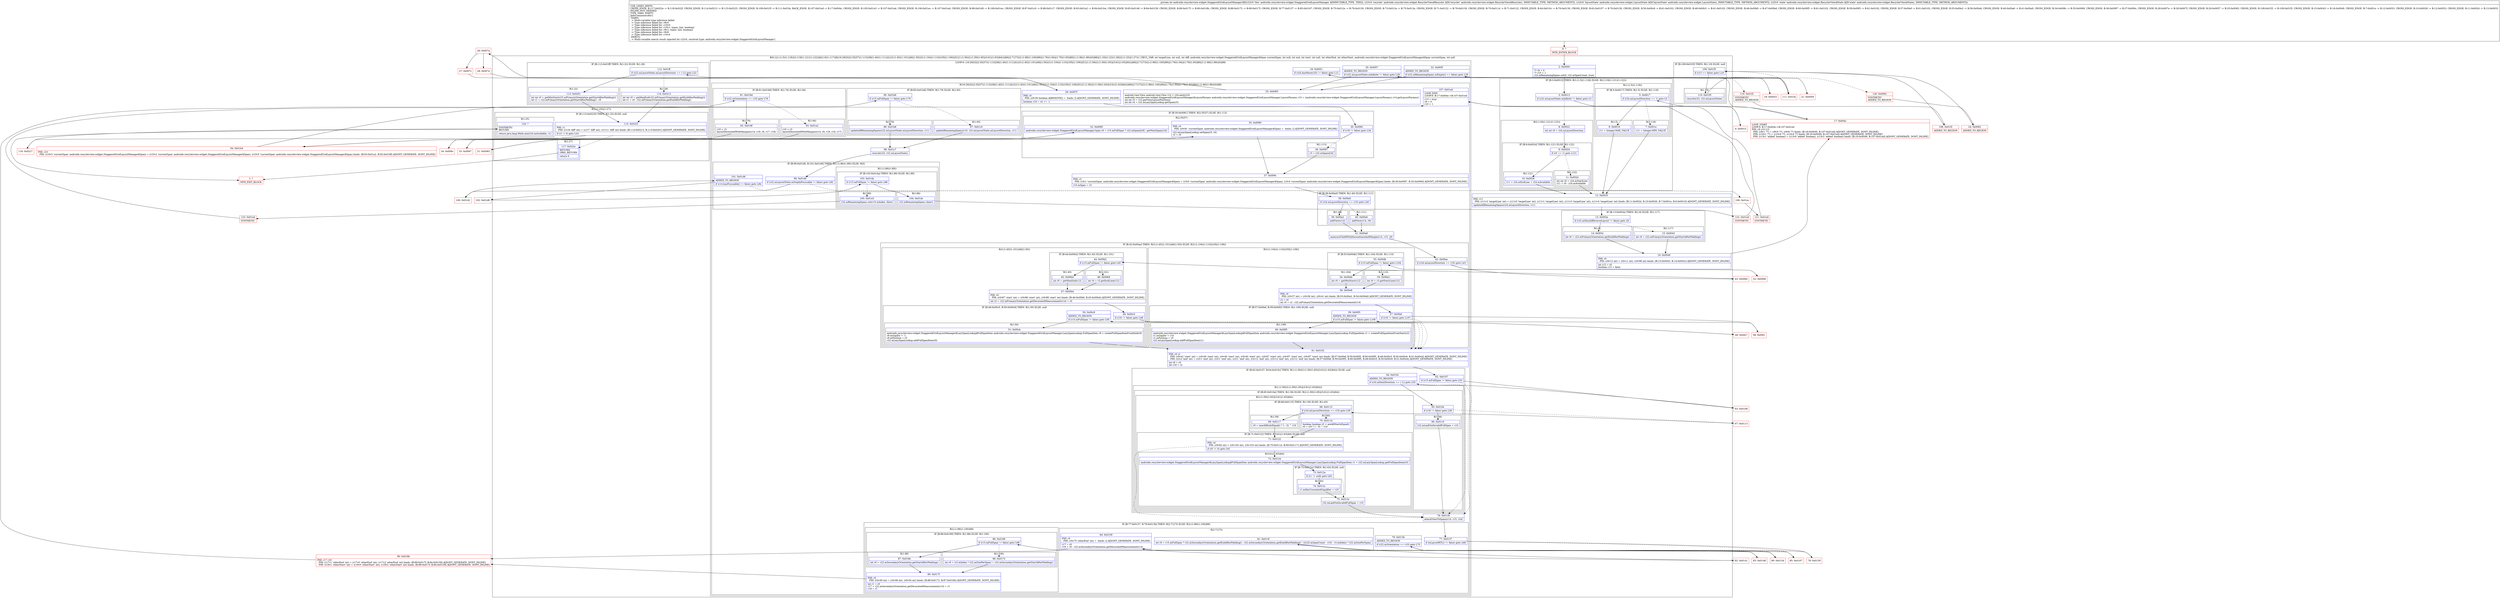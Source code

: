 digraph "CFG forandroidx.recyclerview.widget.StaggeredGridLayoutManager.fill(Landroidx\/recyclerview\/widget\/RecyclerView$Recycler;Landroidx\/recyclerview\/widget\/LayoutState;Landroidx\/recyclerview\/widget\/RecyclerView$State;)I" {
subgraph cluster_Region_664916962 {
label = "R(9:1|(1:(1:5)(1:118))(2:119|(1:121)(1:122))|6|(1:8)(1:117)|9|(16:29|32|(2:35|37)(1:113)|38|(1:40)(1:111)|41|(3:(1:45)(1:101)|46|(1:50))(3:(1:104)(1:110)|105|(1:109))|51|(1:(1:56)(2:(1:59)(1:65)|(3:61|(1:63)|64)))|66|(2:71|73)(2:(1:98)(1:100)|99)|(1:76)(1:94)|(1:79)(1:93)|80|(1:(1:86)(1:89))(0)|88)|(1:19)|(1:22)(1:28)|(2:(1:25)|(1:27))) | DECL_VAR: int targetLine, int null, int diff, androidx.recyclerview.widget.StaggeredGridLayoutManager$Span currentSpan, int null, int end, int start, int null, int otherEnd, int otherStart, androidx.recyclerview.widget.StaggeredGridLayoutManager$Span currentSpan, int null\l";
node [shape=record,color=blue];
Node_2 [shape=record,label="{2\:\ 0x0000|?? r9 = 0\l?? r10 = 1\lr22.mRemainingSpans.set(0, r22.mSpanCount, true)\l}"];
subgraph cluster_IfRegion_1027603453 {
label = "IF [B:3:0x0013] THEN: R(1:(1:5)(1:118)) ELSE: R(2:119|(1:121)(1:122))";
node [shape=record,color=blue];
Node_3 [shape=record,label="{3\:\ 0x0013|if (r22.mLayoutState.mInfinite != false) goto L3\l}"];
subgraph cluster_Region_273421805 {
label = "R(1:(1:5)(1:118))";
node [shape=record,color=blue];
subgraph cluster_IfRegion_1448078646 {
label = "IF [B:5:0x0017] THEN: R(1:5) ELSE: R(1:118)";
node [shape=record,color=blue];
Node_5 [shape=record,label="{5\:\ 0x0017|if (r24.mLayoutDirection == 1) goto L5\l}"];
subgraph cluster_Region_2137495253 {
label = "R(1:5)";
node [shape=record,color=blue];
Node_6 [shape=record,label="{6\:\ 0x0019|r11 = Integer.MAX_VALUE\l}"];
}
subgraph cluster_Region_1221080649 {
label = "R(1:118)";
node [shape=record,color=blue];
Node_7 [shape=record,label="{7\:\ 0x001e|r11 = Integer.MIN_VALUE\l}"];
}
}
}
subgraph cluster_Region_1637347341 {
label = "R(2:119|(1:121)(1:122))";
node [shape=record,color=blue];
Node_8 [shape=record,label="{8\:\ 0x0022|int int r0 = r24.mLayoutDirection\l}"];
subgraph cluster_IfRegion_454398388 {
label = "IF [B:9:0x0024] THEN: R(1:121) ELSE: R(1:122)";
node [shape=record,color=blue];
Node_9 [shape=record,label="{9\:\ 0x0024|if (r0 == 1) goto L121\l}"];
subgraph cluster_Region_369208092 {
label = "R(1:121)";
node [shape=record,color=blue];
Node_10 [shape=record,label="{10\:\ 0x0026|r11 = r24.mEndLine + r24.mAvailable\l}"];
}
subgraph cluster_Region_409962873 {
label = "R(1:122)";
node [shape=record,color=blue];
Node_11 [shape=record,label="{11\:\ 0x002d|int int r0 = r24.mStartLine\lr11 = r0 \- r24.mAvailable\l}"];
}
}
}
}
Node_12 [shape=record,label="{12\:\ 0x0033|PHI: r11 \l  PHI: (r11v2 'targetLine' int) = (r11v0 'targetLine' int), (r11v1 'targetLine' int), (r11v3 'targetLine' int), (r11v4 'targetLine' int) binds: [B:11:0x002d, B:10:0x0026, B:7:0x001e, B:6:0x0019] A[DONT_GENERATE, DONT_INLINE]\l|updateAllRemainingSpans(r24.mLayoutDirection, r11)\l}"];
subgraph cluster_IfRegion_725243646 {
label = "IF [B:13:0x003a] THEN: R(1:8) ELSE: R(1:117)";
node [shape=record,color=blue];
Node_13 [shape=record,label="{13\:\ 0x003a|if (r22.mShouldReverseLayout != false) goto L8\l}"];
subgraph cluster_Region_6683938 {
label = "R(1:8)";
node [shape=record,color=blue];
Node_14 [shape=record,label="{14\:\ 0x003c|int r0 = r22.mPrimaryOrientation.getEndAfterPadding()\l}"];
}
subgraph cluster_Region_463993857 {
label = "R(1:117)";
node [shape=record,color=blue];
Node_15 [shape=record,label="{15\:\ 0x0043|int r0 = r22.mPrimaryOrientation.getStartAfterPadding()\l}"];
}
}
Node_16 [shape=record,label="{16\:\ 0x0049|PHI: r0 \l  PHI: (r0v12 int) = (r0v11 int), (r0v98 int) binds: [B:15:0x0043, B:14:0x003c] A[DONT_GENERATE, DONT_INLINE]\l|int r12 = r0\lboolean r13 = false\l}"];
subgraph cluster_LoopRegion_1771610231 {
label = "LOOP:0: (16:29|32|(2:35|37)(1:113)|38|(1:40)(1:111)|41|(3:(1:45)(1:101)|46|(1:50))(3:(1:104)(1:110)|105|(1:109))|51|(1:(1:56)(2:(1:59)(1:65)|(3:61|(1:63)|64)))|66|(2:71|73)(2:(1:98)(1:100)|99)|(1:76)(1:94)|(1:79)(1:93)|80|(1:(1:86)(1:89))(0)|88)";
node [shape=record,color=blue];
Node_18 [shape=record,label="{18\:\ 0x0051|if (r24.hasMore(r25) != false) goto L12\l}"];
Node_20 [shape=record,label="{20\:\ 0x0057|ADDED_TO_REGION\l|if (r22.mLayoutState.mInfinite != false) goto L29\l}"];
Node_22 [shape=record,label="{22\:\ 0x005f|ADDED_TO_REGION\l|if (r22.mRemainingSpans.isEmpty() == false) goto L29\l}"];
subgraph cluster_Region_1138318709 {
label = "R(16:29|32|(2:35|37)(1:113)|38|(1:40)(1:111)|41|(3:(1:45)(1:101)|46|(1:50))(3:(1:104)(1:110)|105|(1:109))|51|(1:(1:56)(2:(1:59)(1:65)|(3:61|(1:63)|64)))|66|(2:71|73)(2:(1:98)(1:100)|99)|(1:76)(1:94)|(1:79)(1:93)|80|(1:(1:86)(1:89))(0)|88)";
node [shape=record,color=blue];
Node_25 [shape=record,label="{25\:\ 0x0065|android.view.View android.view.View r14 = r24.next(r23)\landroidx.recyclerview.widget.StaggeredGridLayoutManager$LayoutParams androidx.recyclerview.widget.StaggeredGridLayoutManager.LayoutParams r15 = (androidx.recyclerview.widget.StaggeredGridLayoutManager.LayoutParams) r14.getLayoutParams()\lint int r5 = r15.getViewLayoutPosition()\lint int r4 = r22.mLazySpanLookup.getSpan(r5)\l}"];
Node_29 [shape=record,label="{29\:\ 0x007f|PHI: r0 \l  PHI: (r0v30 boolean A[REMOVE]) =  binds: [] A[DONT_GENERATE, DONT_INLINE]\l|boolean r16 = r4 == \-1\l}"];
subgraph cluster_IfRegion_852679936 {
label = "IF [B:30:0x0081] THEN: R(2:35|37) ELSE: R(1:113)";
node [shape=record,color=blue];
Node_30 [shape=record,label="{30\:\ 0x0081|if (r16 != false) goto L34\l}"];
subgraph cluster_Region_1656352170 {
label = "R(2:35|37)";
node [shape=record,color=blue];
Node_32 [shape=record,label="{32\:\ 0x0085|androidx.recyclerview.widget.StaggeredGridLayoutManager.Span r0 = r15.mFullSpan ? r22.mSpans[r9] : getNextSpan(r24)\l}"];
Node_35 [shape=record,label="{35\:\ 0x0090|PHI: r0 \l  PHI: (r0v91 'currentSpan' androidx.recyclerview.widget.StaggeredGridLayoutManager$Span) =  binds: [] A[DONT_GENERATE, DONT_INLINE]\l|r22.mLazySpanLookup.setSpan(r5, r0)\lr3 = r0\l}"];
}
subgraph cluster_Region_1962918607 {
label = "R(1:113)";
node [shape=record,color=blue];
Node_36 [shape=record,label="{36\:\ 0x0097|r3 = r22.mSpans[r4]\l}"];
}
}
Node_37 [shape=record,label="{37\:\ 0x009c|PHI: r3 \l  PHI: (r3v1 'currentSpan' androidx.recyclerview.widget.StaggeredGridLayoutManager$Span) = (r3v0 'currentSpan' androidx.recyclerview.widget.StaggeredGridLayoutManager$Span), (r3v4 'currentSpan' androidx.recyclerview.widget.StaggeredGridLayoutManager$Span) binds: [B:36:0x0097, B:35:0x0090] A[DONT_GENERATE, DONT_INLINE]\l|r15.mSpan = r3\l}"];
subgraph cluster_IfRegion_1794035197 {
label = "IF [B:38:0x00a0] THEN: R(1:40) ELSE: R(1:111)";
node [shape=record,color=blue];
Node_38 [shape=record,label="{38\:\ 0x00a0|if (r24.mLayoutDirection == r10) goto L40\l}"];
subgraph cluster_Region_562280905 {
label = "R(1:40)";
node [shape=record,color=blue];
Node_39 [shape=record,label="{39\:\ 0x00a2|addView(r14)\l}"];
}
subgraph cluster_Region_1140402339 {
label = "R(1:111)";
node [shape=record,color=blue];
Node_40 [shape=record,label="{40\:\ 0x00a6|addView(r14, r9)\l}"];
}
}
Node_41 [shape=record,label="{41\:\ 0x00a9|measureChildWithDecorationsAndMargin(r14, r15, r9)\l}"];
subgraph cluster_IfRegion_1674909472 {
label = "IF [B:42:0x00ae] THEN: R(3:(1:45)(1:101)|46|(1:50)) ELSE: R(3:(1:104)(1:110)|105|(1:109))";
node [shape=record,color=blue];
Node_42 [shape=record,label="{42\:\ 0x00ae|if (r24.mLayoutDirection == r10) goto L43\l}"];
subgraph cluster_Region_2135571593 {
label = "R(3:(1:45)(1:101)|46|(1:50))";
node [shape=record,color=blue];
subgraph cluster_IfRegion_350671263 {
label = "IF [B:44:0x00b2] THEN: R(1:45) ELSE: R(1:101)";
node [shape=record,color=blue];
Node_44 [shape=record,label="{44\:\ 0x00b2|if (r15.mFullSpan != false) goto L45\l}"];
subgraph cluster_Region_152500505 {
label = "R(1:45)";
node [shape=record,color=blue];
Node_45 [shape=record,label="{45\:\ 0x00b4|int r0 = getMaxEnd(r12)\l}"];
}
subgraph cluster_Region_1250170832 {
label = "R(1:101)";
node [shape=record,color=blue];
Node_46 [shape=record,label="{46\:\ 0x00b9|int r0 = r3.getEndLine(r12)\l}"];
}
}
Node_47 [shape=record,label="{47\:\ 0x00bd|PHI: r0 \l  PHI: (r0v87 'start' int) = (r0v86 'start' int), (r0v88 'start' int) binds: [B:46:0x00b9, B:45:0x00b4] A[DONT_GENERATE, DONT_INLINE]\l|int r2 = r22.mPrimaryOrientation.getDecoratedMeasurement(r14) + r0\l}"];
subgraph cluster_IfRegion_2007081329 {
label = "IF [B:48:0x00c5, B:50:0x00c9] THEN: R(1:50) ELSE: null";
node [shape=record,color=blue];
Node_48 [shape=record,label="{48\:\ 0x00c5|if (r16 != false) goto L48\l}"];
Node_50 [shape=record,label="{50\:\ 0x00c9|ADDED_TO_REGION\l|if (r15.mFullSpan != false) goto L50\l}"];
subgraph cluster_Region_1398199788 {
label = "R(1:50)";
node [shape=record,color=blue];
Node_51 [shape=record,label="{51\:\ 0x00cb|androidx.recyclerview.widget.StaggeredGridLayoutManager$LazySpanLookup$FullSpanItem androidx.recyclerview.widget.StaggeredGridLayoutManager.LazySpanLookup.FullSpanItem r9 = createFullSpanItemFromEnd(r0)\lr9.mGapDir = \-1\lr9.mPosition = r5\lr22.mLazySpanLookup.addFullSpanItem(r9)\l}"];
}
}
}
subgraph cluster_Region_1311362457 {
label = "R(3:(1:104)(1:110)|105|(1:109))";
node [shape=record,color=blue];
subgraph cluster_IfRegion_1022451127 {
label = "IF [B:53:0x00db] THEN: R(1:104) ELSE: R(1:110)";
node [shape=record,color=blue];
Node_53 [shape=record,label="{53\:\ 0x00db|if (r15.mFullSpan != false) goto L104\l}"];
subgraph cluster_Region_1852288373 {
label = "R(1:104)";
node [shape=record,color=blue];
Node_54 [shape=record,label="{54\:\ 0x00dd|int r0 = getMinStart(r12)\l}"];
}
subgraph cluster_Region_1103417718 {
label = "R(1:110)";
node [shape=record,color=blue];
Node_55 [shape=record,label="{55\:\ 0x00e2|int r0 = r3.getStartLine(r12)\l}"];
}
}
Node_56 [shape=record,label="{56\:\ 0x00e6|PHI: r0 \l  PHI: (r0v37 int) = (r0v36 int), (r0v41 int) binds: [B:55:0x00e2, B:54:0x00dd] A[DONT_GENERATE, DONT_INLINE]\l|r2 = r0\lint r0 = r2 \- r22.mPrimaryOrientation.getDecoratedMeasurement(r14)\l}"];
subgraph cluster_IfRegion_1569490941 {
label = "IF [B:57:0x00ef, B:59:0x00f3] THEN: R(1:109) ELSE: null";
node [shape=record,color=blue];
Node_57 [shape=record,label="{57\:\ 0x00ef|if (r16 != false) goto L107\l}"];
Node_59 [shape=record,label="{59\:\ 0x00f3|ADDED_TO_REGION\l|if (r15.mFullSpan != false) goto L109\l}"];
subgraph cluster_Region_1319920205 {
label = "R(1:109)";
node [shape=record,color=blue];
Node_60 [shape=record,label="{60\:\ 0x00f5|androidx.recyclerview.widget.StaggeredGridLayoutManager$LazySpanLookup$FullSpanItem androidx.recyclerview.widget.StaggeredGridLayoutManager.LazySpanLookup.FullSpanItem r1 = createFullSpanItemFromStart(r2)\lr1.mGapDir = r10\lr1.mPosition = r5\lr22.mLazySpanLookup.addFullSpanItem(r1)\l}"];
}
}
}
}
Node_61 [shape=record,label="{61\:\ 0x0102|PHI: r0 r2 \l  PHI: (r0v42 'start' int) = (r0v40 'start' int), (r0v40 'start' int), (r0v40 'start' int), (r0v87 'start' int), (r0v87 'start' int), (r0v87 'start' int) binds: [B:57:0x00ef, B:59:0x00f3, B:60:0x00f5, B:48:0x00c5, B:50:0x00c9, B:51:0x00cb] A[DONT_GENERATE, DONT_INLINE]\l  PHI: (r2v2 'end' int) = (r2v1 'end' int), (r2v1 'end' int), (r2v1 'end' int), (r2v12 'end' int), (r2v12 'end' int), (r2v12 'end' int) binds: [B:57:0x00ef, B:59:0x00f3, B:60:0x00f5, B:48:0x00c5, B:50:0x00c9, B:51:0x00cb] A[DONT_GENERATE, DONT_INLINE]\l|int r9 = r0\lint r18 = r2\l}"];
subgraph cluster_IfRegion_2135220218 {
label = "IF [B:62:0x0107, B:64:0x010c] THEN: R(1:(1:56)(2:(1:59)(1:65)|(3:61|(1:63)|64))) ELSE: null";
node [shape=record,color=blue];
Node_62 [shape=record,label="{62\:\ 0x0107|if (r15.mFullSpan != false) goto L53\l}"];
Node_64 [shape=record,label="{64\:\ 0x010c|ADDED_TO_REGION\l|if (r24.mItemDirection == (\-1)) goto L55\l}"];
subgraph cluster_Region_420164564 {
label = "R(1:(1:56)(2:(1:59)(1:65)|(3:61|(1:63)|64)))";
node [shape=record,color=blue];
subgraph cluster_IfRegion_466482461 {
label = "IF [B:65:0x010e] THEN: R(1:56) ELSE: R(2:(1:59)(1:65)|(3:61|(1:63)|64))";
node [shape=record,color=blue];
Node_65 [shape=record,label="{65\:\ 0x010e|if (r16 != false) goto L56\l}"];
subgraph cluster_Region_1142613771 {
label = "R(1:56)";
node [shape=record,color=blue];
Node_66 [shape=record,label="{66\:\ 0x0110|r22.mLaidOutInvalidFullSpan = r10\l}"];
}
subgraph cluster_Region_813976478 {
label = "R(2:(1:59)(1:65)|(3:61|(1:63)|64))";
node [shape=record,color=blue];
subgraph cluster_IfRegion_1476873040 {
label = "IF [B:68:0x0115] THEN: R(1:59) ELSE: R(1:65)";
node [shape=record,color=blue];
Node_68 [shape=record,label="{68\:\ 0x0115|if (r24.mLayoutDirection == r10) goto L59\l}"];
subgraph cluster_Region_320875367 {
label = "R(1:59)";
node [shape=record,color=blue];
Node_69 [shape=record,label="{69\:\ 0x0117|r0 = (areAllEndsEqual() ? 1 : 0) ^ r10\l}"];
}
subgraph cluster_Region_1051954500 {
label = "R(1:65)";
node [shape=record,color=blue];
Node_70 [shape=record,label="{70\:\ 0x011d|boolean boolean r0 = areAllStartsEqual()\lr0 = (r0 ? 1 : 0) ^ r10\l}"];
}
}
subgraph cluster_IfRegion_1240495830 {
label = "IF [B:71:0x0122] THEN: R(3:61|(1:63)|64) ELSE: null";
node [shape=record,color=blue];
Node_71 [shape=record,label="{71\:\ 0x0122|PHI: r0 \l  PHI: (r0v82 int) = (r0v102 int), (r0v103 int) binds: [B:70:0x011d, B:69:0x0117] A[DONT_GENERATE, DONT_INLINE]\l|if (r0 != 0) goto L61\l}"];
subgraph cluster_Region_1337824285 {
label = "R(3:61|(1:63)|64)";
node [shape=record,color=blue];
Node_72 [shape=record,label="{72\:\ 0x0124|androidx.recyclerview.widget.StaggeredGridLayoutManager$LazySpanLookup$FullSpanItem androidx.recyclerview.widget.StaggeredGridLayoutManager.LazySpanLookup.FullSpanItem r1 = r22.mLazySpanLookup.getFullSpanItem(r5)\l}"];
subgraph cluster_IfRegion_1345064921 {
label = "IF [B:73:0x012a] THEN: R(1:63) ELSE: null";
node [shape=record,color=blue];
Node_73 [shape=record,label="{73\:\ 0x012a|if (r1 != null) goto L63\l}"];
subgraph cluster_Region_755107622 {
label = "R(1:63)";
node [shape=record,color=blue];
Node_74 [shape=record,label="{74\:\ 0x012c|r1.mHasUnwantedGapAfter = r10\l}"];
}
}
Node_75 [shape=record,label="{75\:\ 0x012e|r22.mLaidOutInvalidFullSpan = r10\l}"];
}
}
}
}
}
}
Node_76 [shape=record,label="{76\:\ 0x0130|attachViewToSpans(r14, r15, r24)\l}"];
subgraph cluster_IfRegion_1565844894 {
label = "IF [B:77:0x0137, B:79:0x013b] THEN: R(2:71|73) ELSE: R(2:(1:98)(1:100)|99)";
node [shape=record,color=blue];
Node_77 [shape=record,label="{77\:\ 0x0137|if (isLayoutRTL() != false) goto L68\l}"];
Node_79 [shape=record,label="{79\:\ 0x013b|ADDED_TO_REGION\l|if (r22.mOrientation == r10) goto L70\l}"];
subgraph cluster_Region_2142214877 {
label = "R(2:71|73)";
node [shape=record,color=blue];
Node_81 [shape=record,label="{81\:\ 0x013f|int r0 = r15.mFullSpan ? r22.mSecondaryOrientation.getEndAfterPadding() : r22.mSecondaryOrientation.getEndAfterPadding() \- (((r22.mSpanCount \- r10) \- r3.mIndex) * r22.mSizePerSpan)\l}"];
Node_84 [shape=record,label="{84\:\ 0x0159|PHI: r0 \l  PHI: (r0v75 'otherEnd' int) =  binds: [] A[DONT_GENERATE, DONT_INLINE]\l|r17 = r0\lr19 = r0 \- r22.mSecondaryOrientation.getDecoratedMeasurement(r14)\l}"];
}
subgraph cluster_Region_1424019472 {
label = "R(2:(1:98)(1:100)|99)";
node [shape=record,color=blue];
subgraph cluster_IfRegion_93606730 {
label = "IF [B:86:0x0169] THEN: R(1:98) ELSE: R(1:100)";
node [shape=record,color=blue];
Node_86 [shape=record,label="{86\:\ 0x0169|if (r15.mFullSpan != false) goto L98\l}"];
subgraph cluster_Region_1949492866 {
label = "R(1:98)";
node [shape=record,color=blue];
Node_87 [shape=record,label="{87\:\ 0x016b|int r0 = r22.mSecondaryOrientation.getStartAfterPadding()\l}"];
}
subgraph cluster_Region_2119281213 {
label = "R(1:100)";
node [shape=record,color=blue];
Node_88 [shape=record,label="{88\:\ 0x0172|int r0 = (r3.mIndex * r22.mSizePerSpan) + r22.mSecondaryOrientation.getStartAfterPadding()\l}"];
}
}
Node_89 [shape=record,label="{89\:\ 0x017f|PHI: r0 \l  PHI: (r0v49 int) = (r0v48 int), (r0v54 int) binds: [B:88:0x0172, B:87:0x016b] A[DONT_GENERATE, DONT_INLINE]\l|int r1 = r0\lr17 = r22.mSecondaryOrientation.getDecoratedMeasurement(r14) + r1\lr19 = r1\l}"];
}
}
subgraph cluster_IfRegion_1118411065 {
label = "IF [B:91:0x018d] THEN: R(1:76) ELSE: R(1:94)";
node [shape=record,color=blue];
Node_91 [shape=record,label="{91\:\ 0x018d|if (r22.mOrientation == r10) goto L76\l}"];
subgraph cluster_Region_1754359476 {
label = "R(1:76)";
node [shape=record,color=blue];
Node_92 [shape=record,label="{92\:\ 0x018f|r10 = r3\llayoutDecoratedWithMargins(r14, r19, r9, r17, r18)\l}"];
}
subgraph cluster_Region_1175564635 {
label = "R(1:94)";
node [shape=record,color=blue];
Node_93 [shape=record,label="{93\:\ 0x01a2|r10 = r3\llayoutDecoratedWithMargins(r14, r9, r19, r18, r17)\l}"];
}
}
subgraph cluster_IfRegion_868133546 {
label = "IF [B:95:0x01b6] THEN: R(1:79) ELSE: R(1:93)";
node [shape=record,color=blue];
Node_95 [shape=record,label="{95\:\ 0x01b6|if (r15.mFullSpan != false) goto L79\l}"];
subgraph cluster_Region_1707605127 {
label = "R(1:79)";
node [shape=record,color=blue];
Node_96 [shape=record,label="{96\:\ 0x01b8|updateAllRemainingSpans(r22.mLayoutState.mLayoutDirection, r11)\l}"];
}
subgraph cluster_Region_621995640 {
label = "R(1:93)";
node [shape=record,color=blue];
Node_97 [shape=record,label="{97\:\ 0x01c0|updateRemainingSpans(r10, r22.mLayoutState.mLayoutDirection, r11)\l}"];
}
}
Node_98 [shape=record,label="{98\:\ 0x01c7|recycle(r23, r22.mLayoutState)\l}"];
subgraph cluster_IfRegion_1188362501 {
label = "IF [B:99:0x01d0, B:101:0x01d6] THEN: R(1:(1:86)(1:89)) ELSE: R(0)";
node [shape=record,color=blue];
Node_99 [shape=record,label="{99\:\ 0x01d0|if (r22.mLayoutState.mStopInFocusable != false) goto L82\l}"];
Node_101 [shape=record,label="{101\:\ 0x01d6|ADDED_TO_REGION\l|if (r14.hasFocusable() != false) goto L84\l}"];
subgraph cluster_Region_928551423 {
label = "R(1:(1:86)(1:89))";
node [shape=record,color=blue];
subgraph cluster_IfRegion_179597391 {
label = "IF [B:103:0x01da] THEN: R(1:86) ELSE: R(1:89)";
node [shape=record,color=blue];
Node_103 [shape=record,label="{103\:\ 0x01da|if (r15.mFullSpan != false) goto L86\l}"];
subgraph cluster_Region_2111051524 {
label = "R(1:86)";
node [shape=record,color=blue];
Node_104 [shape=record,label="{104\:\ 0x01dc|r22.mRemainingSpans.clear()\l}"];
}
subgraph cluster_Region_657321981 {
label = "R(1:89)";
node [shape=record,color=blue];
Node_105 [shape=record,label="{105\:\ 0x01e3|r22.mRemainingSpans.set(r10.mIndex, false)\l}"];
}
}
}
subgraph cluster_Region_356445254 {
label = "R(0)";
node [shape=record,color=blue];
}
}
Node_107 [shape=record,label="{107\:\ 0x01ed|LOOP_END\lLOOP:0: B:17:0x004c\-\>B:107:0x01ed\l|r13 = true\lr9 = 0\lr10 = 1\l}"];
}
}
subgraph cluster_IfRegion_2141464166 {
label = "IF [B:109:0x01f3] THEN: R(1:19) ELSE: null";
node [shape=record,color=blue];
Node_109 [shape=record,label="{109\:\ 0x01f3|if (r13 == false) goto L19\l}"];
subgraph cluster_Region_1713000567 {
label = "R(1:19)";
node [shape=record,color=blue];
Node_110 [shape=record,label="{110\:\ 0x01f5|recycle(r23, r22.mLayoutState)\l}"];
}
}
subgraph cluster_IfRegion_992679815 {
label = "IF [B:112:0x01ff] THEN: R(1:22) ELSE: R(1:28)";
node [shape=record,color=blue];
Node_112 [shape=record,label="{112\:\ 0x01ff|if (r22.mLayoutState.mLayoutDirection == (\-1)) goto L22\l}"];
subgraph cluster_Region_1177259803 {
label = "R(1:22)";
node [shape=record,color=blue];
Node_113 [shape=record,label="{113\:\ 0x0201|int int r0 = getMinStart(r22.mPrimaryOrientation.getStartAfterPadding())\lint r1 = r22.mPrimaryOrientation.getStartAfterPadding() \- r0\l}"];
}
subgraph cluster_Region_368346325 {
label = "R(1:28)";
node [shape=record,color=blue];
Node_114 [shape=record,label="{114\:\ 0x0213|int int r0 = getMaxEnd(r22.mPrimaryOrientation.getEndAfterPadding())\lint r1 = r0 \- r22.mPrimaryOrientation.getEndAfterPadding()\l}"];
}
}
subgraph cluster_Region_1932612888 {
label = "R(2:(1:25)|(1:27))";
node [shape=record,color=blue];
subgraph cluster_IfRegion_294636516 {
label = "IF [B:115:0x0225] THEN: R(1:25) ELSE: null";
node [shape=record,color=blue];
Node_115 [shape=record,label="{115\:\ 0x0225|PHI: r1 \l  PHI: (r1v8 'diff' int) = (r1v7 'diff' int), (r1v11 'diff' int) binds: [B:114:0x0213, B:113:0x0201] A[DONT_GENERATE, DONT_INLINE]\l|if (r1 \> 0) goto L24\l}"];
subgraph cluster_Region_623032394 {
label = "R(1:25)";
node [shape=record,color=blue];
Node_124 [shape=record,label="{124\:\ ?|SYNTHETIC\lRETURN\l|return java.lang.Math.min(r24.mAvailable, r1)\l}"];
}
}
subgraph cluster_Region_1180042310 {
label = "R(1:27)";
node [shape=record,color=blue];
Node_117 [shape=record,label="{117\:\ 0x022e|RETURN\lORIG_RETURN\l|return 0\l}"];
}
}
}
Node_0 [shape=record,color=red,label="{0\:\ ?|MTH_ENTER_BLOCK\l}"];
Node_4 [shape=record,color=red,label="{4\:\ 0x0015}"];
Node_17 [shape=record,color=red,label="{17\:\ 0x004c|LOOP_START\lLOOP:0: B:17:0x004c\-\>B:107:0x01ed\lPHI: r9 r10 r13 \l  PHI: (r9v1 ??) = (r9v0 ??), (r9v6 ??) binds: [B:16:0x0049, B:107:0x01ed] A[DONT_GENERATE, DONT_INLINE]\l  PHI: (r10v1 ??) = (r10v0 ??), (r10v4 ??) binds: [B:16:0x0049, B:107:0x01ed] A[DONT_GENERATE, DONT_INLINE]\l  PHI: (r13v1 'added' boolean) = (r13v0 'added' boolean), (r13v2 'added' boolean) binds: [B:16:0x0049, B:107:0x01ed] A[DONT_GENERATE, DONT_INLINE]\l}"];
Node_19 [shape=record,color=red,label="{19\:\ 0x0053}"];
Node_21 [shape=record,color=red,label="{21\:\ 0x0059}"];
Node_120 [shape=record,color=red,label="{120\:\ 0x0062|SYNTHETIC\lADDED_TO_REGION\l}"];
Node_24 [shape=record,color=red,label="{24\:\ 0x0062|ADDED_TO_REGION\l}"];
Node_111 [shape=record,color=red,label="{111\:\ 0x01fa}"];
Node_116 [shape=record,color=red,label="{116\:\ 0x0227}"];
Node_1 [shape=record,color=red,label="{1\:\ ?|MTH_EXIT_BLOCK\l}"];
Node_26 [shape=record,color=red,label="{26\:\ 0x007a}"];
Node_27 [shape=record,color=red,label="{27\:\ 0x007c}"];
Node_31 [shape=record,color=red,label="{31\:\ 0x0083}"];
Node_33 [shape=record,color=red,label="{33\:\ 0x0087}"];
Node_43 [shape=record,color=red,label="{43\:\ 0x00b0}"];
Node_49 [shape=record,color=red,label="{49\:\ 0x00c7}"];
Node_63 [shape=record,color=red,label="{63\:\ 0x0109}"];
Node_67 [shape=record,color=red,label="{67\:\ 0x0113}"];
Node_78 [shape=record,color=red,label="{78\:\ 0x0139}"];
Node_80 [shape=record,color=red,label="{80\:\ 0x013d}"];
Node_82 [shape=record,color=red,label="{82\:\ 0x0141}"];
Node_90 [shape=record,color=red,label="{90\:\ 0x018b|PHI: r17 r19 \l  PHI: (r17v1 'otherEnd' int) = (r17v0 'otherEnd' int), (r17v2 'otherEnd' int) binds: [B:89:0x017f, B:84:0x0159] A[DONT_GENERATE, DONT_INLINE]\l  PHI: (r19v1 'otherStart' int) = (r19v0 'otherStart' int), (r19v2 'otherStart' int) binds: [B:89:0x017f, B:84:0x0159] A[DONT_GENERATE, DONT_INLINE]\l}"];
Node_94 [shape=record,color=red,label="{94\:\ 0x01b4|PHI: r10 \l  PHI: (r10v3 'currentSpan' androidx.recyclerview.widget.StaggeredGridLayoutManager$Span) = (r10v2 'currentSpan' androidx.recyclerview.widget.StaggeredGridLayoutManager$Span), (r10v5 'currentSpan' androidx.recyclerview.widget.StaggeredGridLayoutManager$Span) binds: [B:93:0x01a2, B:92:0x018f] A[DONT_GENERATE, DONT_INLINE]\l}"];
Node_100 [shape=record,color=red,label="{100\:\ 0x01d2}"];
Node_102 [shape=record,color=red,label="{102\:\ 0x01d8}"];
Node_122 [shape=record,color=red,label="{122\:\ 0x01ed|SYNTHETIC\l}"];
Node_123 [shape=record,color=red,label="{123\:\ 0x01ed|SYNTHETIC\l}"];
Node_106 [shape=record,color=red,label="{106\:\ 0x01ec}"];
Node_121 [shape=record,color=red,label="{121\:\ 0x01ed|SYNTHETIC\l}"];
Node_83 [shape=record,color=red,label="{83\:\ 0x0148}"];
Node_85 [shape=record,color=red,label="{85\:\ 0x0167}"];
Node_52 [shape=record,color=red,label="{52\:\ 0x00d9}"];
Node_58 [shape=record,color=red,label="{58\:\ 0x00f1}"];
Node_34 [shape=record,color=red,label="{34\:\ 0x008c}"];
Node_28 [shape=record,color=red,label="{28\:\ 0x007e}"];
Node_119 [shape=record,color=red,label="{119\:\ 0x01f2|SYNTHETIC\lADDED_TO_REGION\l}"];
Node_108 [shape=record,color=red,label="{108\:\ 0x01f2|ADDED_TO_REGION\l}"];
MethodNode[shape=record,label="{private int androidx.recyclerview.widget.StaggeredGridLayoutManager.fill((r22v0 'this' androidx.recyclerview.widget.StaggeredGridLayoutManager A[IMMUTABLE_TYPE, THIS]), (r23v0 'recycler' androidx.recyclerview.widget.RecyclerView$Recycler A[D('recycler' androidx.recyclerview.widget.RecyclerView$Recycler), IMMUTABLE_TYPE, METHOD_ARGUMENT]), (r24v0 'layoutState' androidx.recyclerview.widget.LayoutState A[D('layoutState' androidx.recyclerview.widget.LayoutState), IMMUTABLE_TYPE, METHOD_ARGUMENT]), (r25v0 'state' androidx.recyclerview.widget.RecyclerView$State A[D('state' androidx.recyclerview.widget.RecyclerView$State), IMMUTABLE_TYPE, METHOD_ARGUMENT]))  | USE_LINES_HINTS\lCROSS_EDGE: B:117:0x022e \-\> B:118:0x022f, CROSS_EDGE: B:114:0x0213 \-\> B:115:0x0225, CROSS_EDGE: B:109:0x01f3 \-\> B:111:0x01fa, BACK_EDGE: B:107:0x01ed \-\> B:17:0x004c, CROSS_EDGE: B:105:0x01e3 \-\> B:107:0x01ed, CROSS_EDGE: B:106:0x01ec \-\> B:107:0x01ed, CROSS_EDGE: B:99:0x01d0 \-\> B:106:0x01ec, CROSS_EDGE: B:97:0x01c0 \-\> B:98:0x01c7, CROSS_EDGE: B:93:0x01a2 \-\> B:94:0x01b4, CROSS_EDGE: B:83:0x0148 \-\> B:84:0x0159, CROSS_EDGE: B:89:0x017f \-\> B:90:0x018b, CROSS_EDGE: B:88:0x0172 \-\> B:89:0x017f, CROSS_EDGE: B:77:0x0137 \-\> B:85:0x0167, CROSS_EDGE: B:75:0x012e \-\> B:76:0x0130, CROSS_EDGE: B:73:0x012a \-\> B:75:0x012e, CROSS_EDGE: B:71:0x0122 \-\> B:76:0x0130, CROSS_EDGE: B:70:0x011d \-\> B:71:0x0122, CROSS_EDGE: B:64:0x010c \-\> B:76:0x0130, CROSS_EDGE: B:62:0x0107 \-\> B:76:0x0130, CROSS_EDGE: B:50:0x00c9 \-\> B:61:0x0102, CROSS_EDGE: B:48:0x00c5 \-\> B:61:0x0102, CROSS_EDGE: B:46:0x00b9 \-\> B:47:0x00bd, CROSS_EDGE: B:60:0x00f5 \-\> B:61:0x0102, CROSS_EDGE: B:59:0x00f3 \-\> B:61:0x0102, CROSS_EDGE: B:57:0x00ef \-\> B:61:0x0102, CROSS_EDGE: B:55:0x00e2 \-\> B:56:0x00e6, CROSS_EDGE: B:40:0x00a6 \-\> B:41:0x00a9, CROSS_EDGE: B:34:0x008c \-\> B:35:0x0090, CROSS_EDGE: B:36:0x0097 \-\> B:37:0x009c, CROSS_EDGE: B:28:0x007e \-\> B:29:0x007f, CROSS_EDGE: B:20:0x0057 \-\> B:25:0x0065, CROSS_EDGE: B:108:0x01f2 \-\> B:109:0x01f3, CROSS_EDGE: B:15:0x0043 \-\> B:16:0x0049, CROSS_EDGE: B:7:0x001e \-\> B:12:0x0033, CROSS_EDGE: B:10:0x0026 \-\> B:12:0x0033, CROSS_EDGE: B:11:0x002d \-\> B:12:0x0033\lINLINE_NOT_NEEDED\lTYPE_VARS: EMPTY\lJadxCommentsAttr\{\l WARN: \l \-\> Multi\-variable type inference failed\l \-\> Type inference failed for: r9v0\l \-\> Type inference failed for: r10v0\l \-\> Type inference failed for: r10v1, types: [int, boolean]\l \-\> Type inference failed for: r9v1, types: [int, boolean]\l \-\> Type inference failed for: r9v6\l \-\> Type inference failed for: r10v4\l DEBUG: \l \-\> Multi\-variable search result rejected for r22v0, resolved type: androidx.recyclerview.widget.StaggeredGridLayoutManager\}\l}"];
MethodNode -> Node_0;Node_2 -> Node_3;
Node_3 -> Node_4;
Node_3 -> Node_8[style=dashed];
Node_5 -> Node_6;
Node_5 -> Node_7[style=dashed];
Node_6 -> Node_12;
Node_7 -> Node_12;
Node_8 -> Node_9;
Node_9 -> Node_10;
Node_9 -> Node_11[style=dashed];
Node_10 -> Node_12;
Node_11 -> Node_12;
Node_12 -> Node_13;
Node_13 -> Node_14;
Node_13 -> Node_15[style=dashed];
Node_14 -> Node_16;
Node_15 -> Node_16;
Node_16 -> Node_17;
Node_18 -> Node_19;
Node_18 -> Node_119[style=dashed];
Node_20 -> Node_21[style=dashed];
Node_20 -> Node_25;
Node_22 -> Node_25;
Node_22 -> Node_120[style=dashed];
Node_25 -> Node_26;
Node_29 -> Node_30;
Node_30 -> Node_31;
Node_30 -> Node_36[style=dashed];
Node_32 -> Node_33;
Node_32 -> Node_34;
Node_35 -> Node_37;
Node_36 -> Node_37;
Node_37 -> Node_38;
Node_38 -> Node_39;
Node_38 -> Node_40[style=dashed];
Node_39 -> Node_41;
Node_40 -> Node_41;
Node_41 -> Node_42;
Node_42 -> Node_43;
Node_42 -> Node_52[style=dashed];
Node_44 -> Node_45;
Node_44 -> Node_46[style=dashed];
Node_45 -> Node_47;
Node_46 -> Node_47;
Node_47 -> Node_48;
Node_48 -> Node_49;
Node_48 -> Node_61[style=dashed];
Node_50 -> Node_51;
Node_50 -> Node_61[style=dashed];
Node_51 -> Node_61;
Node_53 -> Node_54;
Node_53 -> Node_55[style=dashed];
Node_54 -> Node_56;
Node_55 -> Node_56;
Node_56 -> Node_57;
Node_57 -> Node_58;
Node_57 -> Node_61[style=dashed];
Node_59 -> Node_60;
Node_59 -> Node_61[style=dashed];
Node_60 -> Node_61;
Node_61 -> Node_62;
Node_62 -> Node_63;
Node_62 -> Node_76[style=dashed];
Node_64 -> Node_65;
Node_64 -> Node_76[style=dashed];
Node_65 -> Node_66;
Node_65 -> Node_67[style=dashed];
Node_66 -> Node_76;
Node_68 -> Node_69;
Node_68 -> Node_70[style=dashed];
Node_69 -> Node_71;
Node_70 -> Node_71;
Node_71 -> Node_72;
Node_71 -> Node_76[style=dashed];
Node_72 -> Node_73;
Node_73 -> Node_74;
Node_73 -> Node_75[style=dashed];
Node_74 -> Node_75;
Node_75 -> Node_76;
Node_76 -> Node_77;
Node_77 -> Node_78;
Node_77 -> Node_85[style=dashed];
Node_79 -> Node_80;
Node_79 -> Node_85[style=dashed];
Node_81 -> Node_82;
Node_81 -> Node_83;
Node_84 -> Node_90;
Node_86 -> Node_87;
Node_86 -> Node_88[style=dashed];
Node_87 -> Node_89;
Node_88 -> Node_89;
Node_89 -> Node_90;
Node_91 -> Node_92;
Node_91 -> Node_93[style=dashed];
Node_92 -> Node_94;
Node_93 -> Node_94;
Node_95 -> Node_96;
Node_95 -> Node_97[style=dashed];
Node_96 -> Node_98;
Node_97 -> Node_98;
Node_98 -> Node_99;
Node_99 -> Node_100;
Node_99 -> Node_106[style=dashed];
Node_101 -> Node_102;
Node_101 -> Node_106[style=dashed];
Node_103 -> Node_104;
Node_103 -> Node_105[style=dashed];
Node_104 -> Node_122;
Node_105 -> Node_123;
Node_107 -> Node_17;
Node_109 -> Node_110;
Node_109 -> Node_111[style=dashed];
Node_110 -> Node_111;
Node_112 -> Node_113;
Node_112 -> Node_114[style=dashed];
Node_113 -> Node_115;
Node_114 -> Node_115;
Node_115 -> Node_116;
Node_115 -> Node_117[style=dashed];
Node_124 -> Node_1;
Node_117 -> Node_1;
Node_0 -> Node_2;
Node_4 -> Node_5;
Node_17 -> Node_18;
Node_19 -> Node_20;
Node_21 -> Node_22;
Node_120 -> Node_24;
Node_24 -> Node_109;
Node_111 -> Node_112;
Node_116 -> Node_124;
Node_26 -> Node_27;
Node_26 -> Node_28;
Node_27 -> Node_29;
Node_31 -> Node_32;
Node_33 -> Node_35;
Node_43 -> Node_44;
Node_49 -> Node_50;
Node_63 -> Node_64;
Node_67 -> Node_68;
Node_78 -> Node_79;
Node_80 -> Node_81;
Node_82 -> Node_84;
Node_90 -> Node_91;
Node_94 -> Node_95;
Node_100 -> Node_101;
Node_102 -> Node_103;
Node_122 -> Node_107;
Node_123 -> Node_107;
Node_106 -> Node_121;
Node_121 -> Node_107;
Node_83 -> Node_84;
Node_85 -> Node_86;
Node_52 -> Node_53;
Node_58 -> Node_59;
Node_34 -> Node_35;
Node_28 -> Node_29;
Node_119 -> Node_108;
Node_108 -> Node_109;
}

